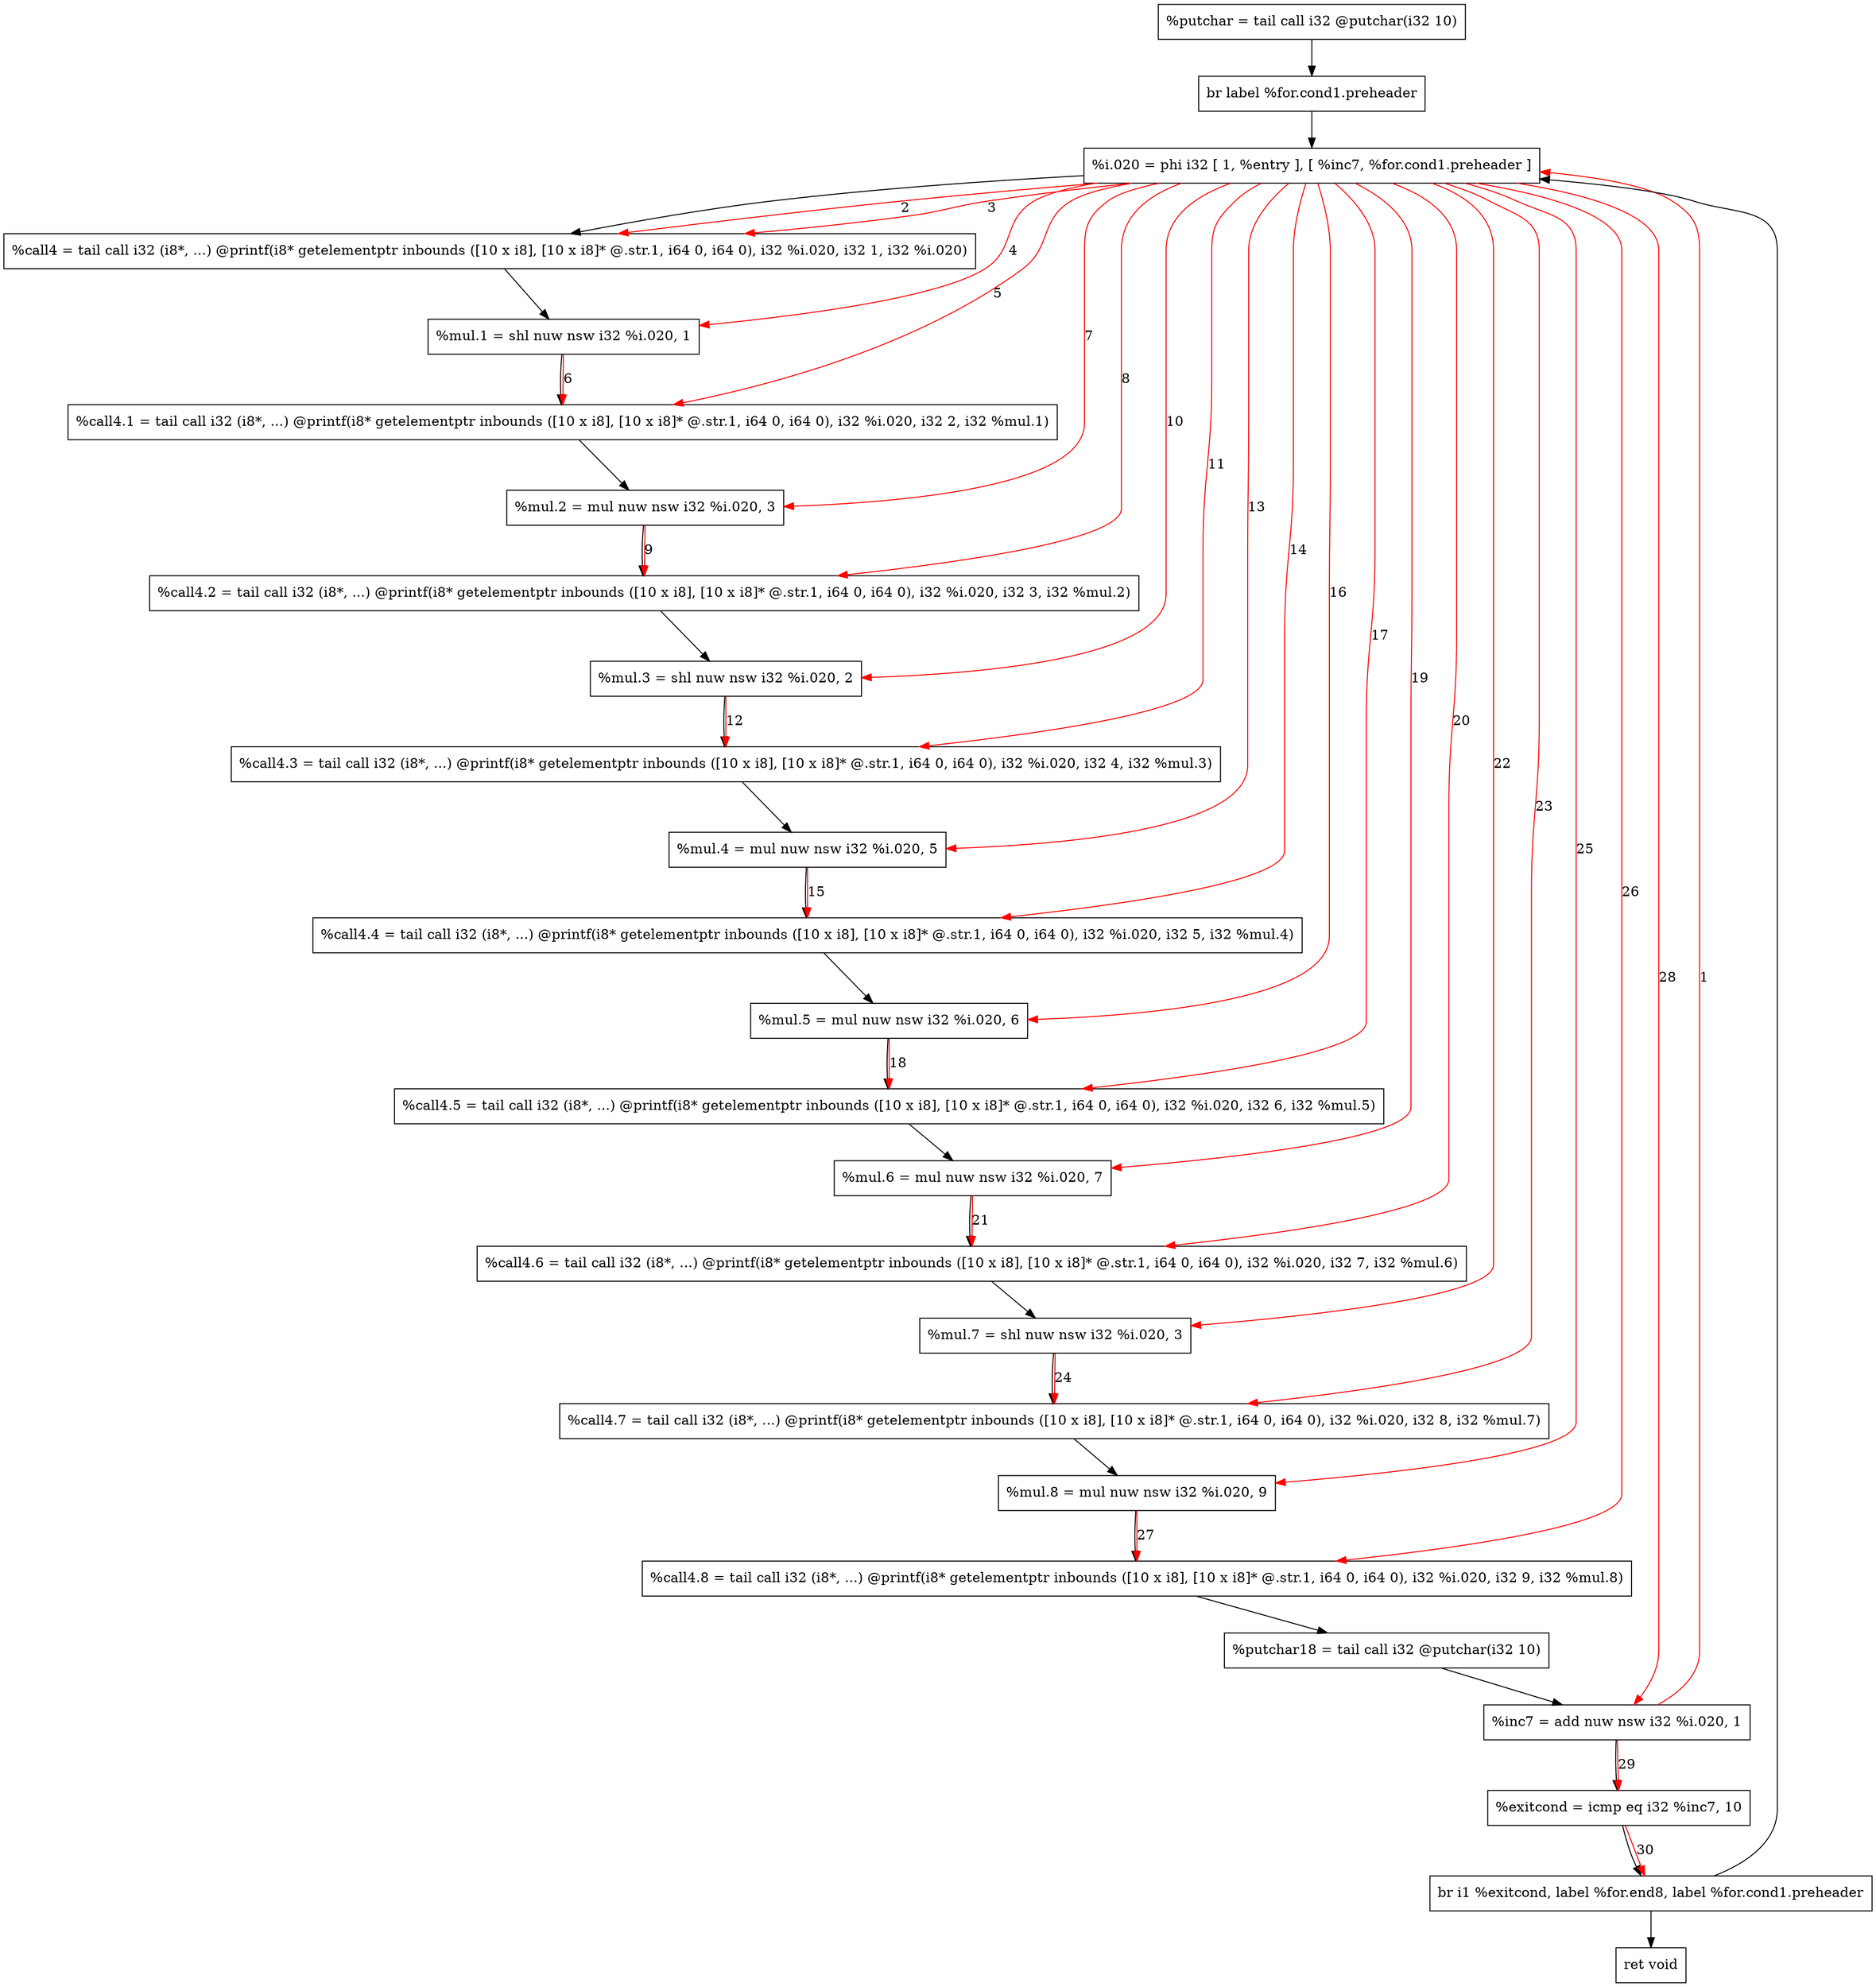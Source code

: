 digraph "CDFG for'func' function" {
	Node0x55cd6a930cf0[shape=record, label="  %putchar = tail call i32 @putchar(i32 10)"]
	Node0x55cd6a930ef8[shape=record, label="  br label %for.cond1.preheader"]
	Node0x55cd6a931008[shape=record, label="  %i.020 = phi i32 [ 1, %entry ], [ %inc7, %for.cond1.preheader ]"]
	Node0x55cd6a931448[shape=record, label="  %call4 = tail call i32 (i8*, ...) @printf(i8* getelementptr inbounds ([10 x i8], [10 x i8]* @.str.1, i64 0, i64 0), i32 %i.020, i32 1, i32 %i.020)"]
	Node0x55cd6a931540[shape=record, label="  %mul.1 = shl nuw nsw i32 %i.020, 1"]
	Node0x55cd6a931668[shape=record, label="  %call4.1 = tail call i32 (i8*, ...) @printf(i8* getelementptr inbounds ([10 x i8], [10 x i8]* @.str.1, i64 0, i64 0), i32 %i.020, i32 2, i32 %mul.1)"]
	Node0x55cd6a931770[shape=record, label="  %mul.2 = mul nuw nsw i32 %i.020, 3"]
	Node0x55cd6a931868[shape=record, label="  %call4.2 = tail call i32 (i8*, ...) @printf(i8* getelementptr inbounds ([10 x i8], [10 x i8]* @.str.1, i64 0, i64 0), i32 %i.020, i32 3, i32 %mul.2)"]
	Node0x55cd6a931940[shape=record, label="  %mul.3 = shl nuw nsw i32 %i.020, 2"]
	Node0x55cd6a931a68[shape=record, label="  %call4.3 = tail call i32 (i8*, ...) @printf(i8* getelementptr inbounds ([10 x i8], [10 x i8]* @.str.1, i64 0, i64 0), i32 %i.020, i32 4, i32 %mul.3)"]
	Node0x55cd6a931b70[shape=record, label="  %mul.4 = mul nuw nsw i32 %i.020, 5"]
	Node0x55cd6a931c68[shape=record, label="  %call4.4 = tail call i32 (i8*, ...) @printf(i8* getelementptr inbounds ([10 x i8], [10 x i8]* @.str.1, i64 0, i64 0), i32 %i.020, i32 5, i32 %mul.4)"]
	Node0x55cd6a931f10[shape=record, label="  %mul.5 = mul nuw nsw i32 %i.020, 6"]
	Node0x55cd6a932008[shape=record, label="  %call4.5 = tail call i32 (i8*, ...) @printf(i8* getelementptr inbounds ([10 x i8], [10 x i8]* @.str.1, i64 0, i64 0), i32 %i.020, i32 6, i32 %mul.5)"]
	Node0x55cd6a932110[shape=record, label="  %mul.6 = mul nuw nsw i32 %i.020, 7"]
	Node0x55cd6a932208[shape=record, label="  %call4.6 = tail call i32 (i8*, ...) @printf(i8* getelementptr inbounds ([10 x i8], [10 x i8]* @.str.1, i64 0, i64 0), i32 %i.020, i32 7, i32 %mul.6)"]
	Node0x55cd6a9322e0[shape=record, label="  %mul.7 = shl nuw nsw i32 %i.020, 3"]
	Node0x55cd6a932408[shape=record, label="  %call4.7 = tail call i32 (i8*, ...) @printf(i8* getelementptr inbounds ([10 x i8], [10 x i8]* @.str.1, i64 0, i64 0), i32 %i.020, i32 8, i32 %mul.7)"]
	Node0x55cd6a932510[shape=record, label="  %mul.8 = mul nuw nsw i32 %i.020, 9"]
	Node0x55cd6a932608[shape=record, label="  %call4.8 = tail call i32 (i8*, ...) @printf(i8* getelementptr inbounds ([10 x i8], [10 x i8]* @.str.1, i64 0, i64 0), i32 %i.020, i32 9, i32 %mul.8)"]
	Node0x55cd6a932700[shape=record, label="  %putchar18 = tail call i32 @putchar(i32 10)"]
	Node0x55cd6a932800[shape=record, label="  %inc7 = add nuw nsw i32 %i.020, 1"]
	Node0x55cd6a932870[shape=record, label="  %exitcond = icmp eq i32 %inc7, 10"]
	Node0x55cd6a8c6228[shape=record, label="  br i1 %exitcond, label %for.end8, label %for.cond1.preheader"]
	Node0x55cd6a932cb0[shape=record, label="  ret void"]
	Node0x55cd6a930cf0 -> Node0x55cd6a930ef8
	Node0x55cd6a930ef8 -> Node0x55cd6a931008
	Node0x55cd6a931008 -> Node0x55cd6a931448
	Node0x55cd6a931448 -> Node0x55cd6a931540
	Node0x55cd6a931540 -> Node0x55cd6a931668
	Node0x55cd6a931668 -> Node0x55cd6a931770
	Node0x55cd6a931770 -> Node0x55cd6a931868
	Node0x55cd6a931868 -> Node0x55cd6a931940
	Node0x55cd6a931940 -> Node0x55cd6a931a68
	Node0x55cd6a931a68 -> Node0x55cd6a931b70
	Node0x55cd6a931b70 -> Node0x55cd6a931c68
	Node0x55cd6a931c68 -> Node0x55cd6a931f10
	Node0x55cd6a931f10 -> Node0x55cd6a932008
	Node0x55cd6a932008 -> Node0x55cd6a932110
	Node0x55cd6a932110 -> Node0x55cd6a932208
	Node0x55cd6a932208 -> Node0x55cd6a9322e0
	Node0x55cd6a9322e0 -> Node0x55cd6a932408
	Node0x55cd6a932408 -> Node0x55cd6a932510
	Node0x55cd6a932510 -> Node0x55cd6a932608
	Node0x55cd6a932608 -> Node0x55cd6a932700
	Node0x55cd6a932700 -> Node0x55cd6a932800
	Node0x55cd6a932800 -> Node0x55cd6a932870
	Node0x55cd6a932870 -> Node0x55cd6a8c6228
	Node0x55cd6a8c6228 -> Node0x55cd6a932cb0
	Node0x55cd6a8c6228 -> Node0x55cd6a931008
edge [color=red]
	Node0x55cd6a932800 -> Node0x55cd6a931008[label="1"]
	Node0x55cd6a931008 -> Node0x55cd6a931448[label="2"]
	Node0x55cd6a931008 -> Node0x55cd6a931448[label="3"]
	Node0x55cd6a931008 -> Node0x55cd6a931540[label="4"]
	Node0x55cd6a931008 -> Node0x55cd6a931668[label="5"]
	Node0x55cd6a931540 -> Node0x55cd6a931668[label="6"]
	Node0x55cd6a931008 -> Node0x55cd6a931770[label="7"]
	Node0x55cd6a931008 -> Node0x55cd6a931868[label="8"]
	Node0x55cd6a931770 -> Node0x55cd6a931868[label="9"]
	Node0x55cd6a931008 -> Node0x55cd6a931940[label="10"]
	Node0x55cd6a931008 -> Node0x55cd6a931a68[label="11"]
	Node0x55cd6a931940 -> Node0x55cd6a931a68[label="12"]
	Node0x55cd6a931008 -> Node0x55cd6a931b70[label="13"]
	Node0x55cd6a931008 -> Node0x55cd6a931c68[label="14"]
	Node0x55cd6a931b70 -> Node0x55cd6a931c68[label="15"]
	Node0x55cd6a931008 -> Node0x55cd6a931f10[label="16"]
	Node0x55cd6a931008 -> Node0x55cd6a932008[label="17"]
	Node0x55cd6a931f10 -> Node0x55cd6a932008[label="18"]
	Node0x55cd6a931008 -> Node0x55cd6a932110[label="19"]
	Node0x55cd6a931008 -> Node0x55cd6a932208[label="20"]
	Node0x55cd6a932110 -> Node0x55cd6a932208[label="21"]
	Node0x55cd6a931008 -> Node0x55cd6a9322e0[label="22"]
	Node0x55cd6a931008 -> Node0x55cd6a932408[label="23"]
	Node0x55cd6a9322e0 -> Node0x55cd6a932408[label="24"]
	Node0x55cd6a931008 -> Node0x55cd6a932510[label="25"]
	Node0x55cd6a931008 -> Node0x55cd6a932608[label="26"]
	Node0x55cd6a932510 -> Node0x55cd6a932608[label="27"]
	Node0x55cd6a931008 -> Node0x55cd6a932800[label="28"]
	Node0x55cd6a932800 -> Node0x55cd6a932870[label="29"]
	Node0x55cd6a932870 -> Node0x55cd6a8c6228[label="30"]
}
